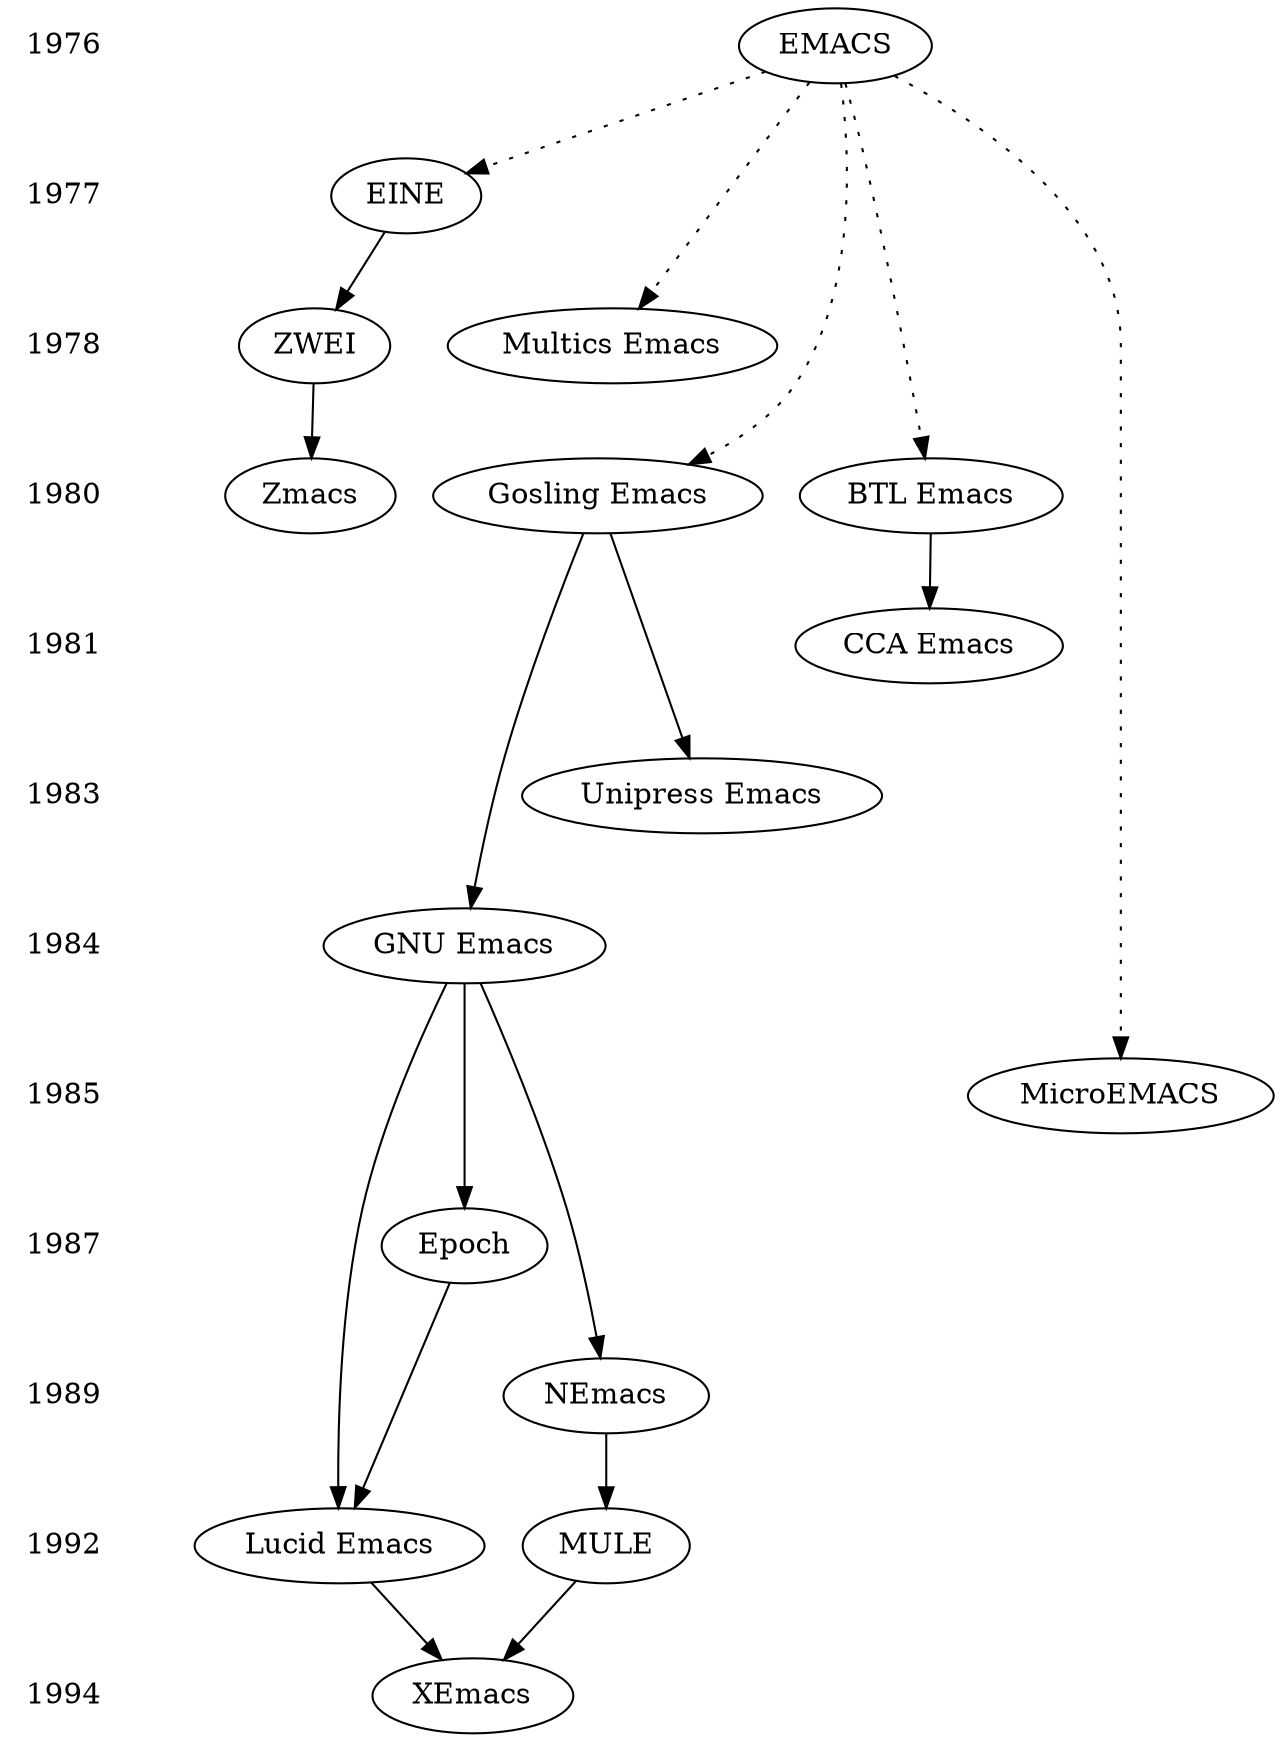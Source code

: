 digraph Emacs {

  {
    node [shape=plaintext]
    1976 -> 1977 -> 1978 -> 1980 -> 1981 -> 1983 -> 1984 -> 1985 -> 1987
    -> 1989 -> 1992 -> 1994  [style=invis];
  }

  {
    EMACS;
    EINE -> ZWEI -> Zmacs;
    "Multics Emacs";
    "Gosling Emacs" -> "GNU Emacs" -> "Lucid Emacs" -> XEmacs;
    "Gosling Emacs" -> "Unipress Emacs";
    "BTL Emacs" -> "CCA Emacs";
    "GNU Emacs" -> Epoch -> "Lucid Emacs";
    "GNU Emacs" -> NEmacs -> MULE -> XEmacs;
    MicroEMACS;

    EMACS -> EINE [style=dotted];
    EMACS -> "Multics Emacs" [style=dotted];
    EMACS -> "Gosling Emacs" [style=dotted];
    EMACS -> "BTL Emacs" [style=dotted];
    EMACS -> "MicroEMACS" [style=dotted];
  }

  { rank=same; 1976; EMACS; }
  { rank=same; 1977; EINE; }
  { rank=same; 1978; "Multics Emacs"; ZWEI }
  { rank=same; 1980; Zmacs; "Gosling Emacs"; "BTL Emacs"; }
  { rank=same; 1981; "CCA Emacs"; }
  { rank=same; 1983; "Unipress Emacs"; }
  { rank=same 1984 "GNU Emacs" }
  { rank=same 1985 MicroEMACS }
  { rank=same 1987 Epoch }
  { rank=same 1989 NEmacs }
  { rank=same; 1992; "Lucid Emacs"; MULE; }
  { rank=same 1994 XEmacs }
}
